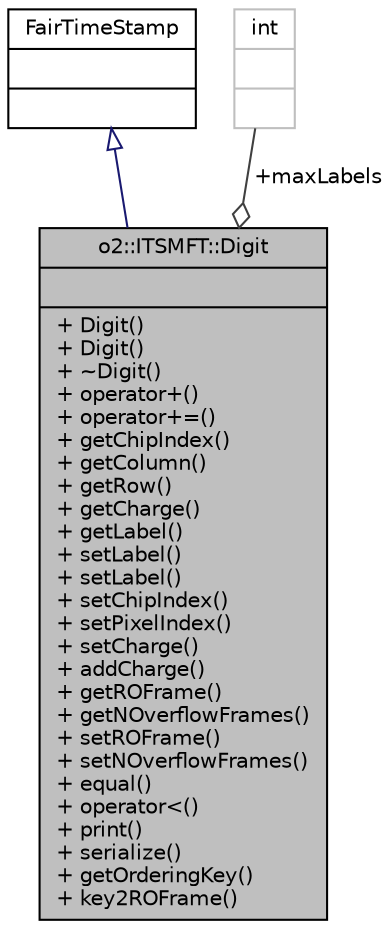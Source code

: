 digraph "o2::ITSMFT::Digit"
{
 // INTERACTIVE_SVG=YES
  bgcolor="transparent";
  edge [fontname="Helvetica",fontsize="10",labelfontname="Helvetica",labelfontsize="10"];
  node [fontname="Helvetica",fontsize="10",shape=record];
  Node1 [label="{o2::ITSMFT::Digit\n||+ Digit()\l+ Digit()\l+ ~Digit()\l+ operator+()\l+ operator+=()\l+ getChipIndex()\l+ getColumn()\l+ getRow()\l+ getCharge()\l+ getLabel()\l+ setLabel()\l+ setLabel()\l+ setChipIndex()\l+ setPixelIndex()\l+ setCharge()\l+ addCharge()\l+ getROFrame()\l+ getNOverflowFrames()\l+ setROFrame()\l+ setNOverflowFrames()\l+ equal()\l+ operator\<()\l+ print()\l+ serialize()\l+ getOrderingKey()\l+ key2ROFrame()\l}",height=0.2,width=0.4,color="black", fillcolor="grey75", style="filled" fontcolor="black"];
  Node2 -> Node1 [dir="back",color="midnightblue",fontsize="10",style="solid",arrowtail="onormal",fontname="Helvetica"];
  Node2 [label="{FairTimeStamp\n||}",height=0.2,width=0.4,color="black",URL="$d6/d15/classFairTimeStamp.html"];
  Node3 -> Node1 [color="grey25",fontsize="10",style="solid",label=" +maxLabels" ,arrowhead="odiamond",fontname="Helvetica"];
  Node3 [label="{int\n||}",height=0.2,width=0.4,color="grey75"];
}

